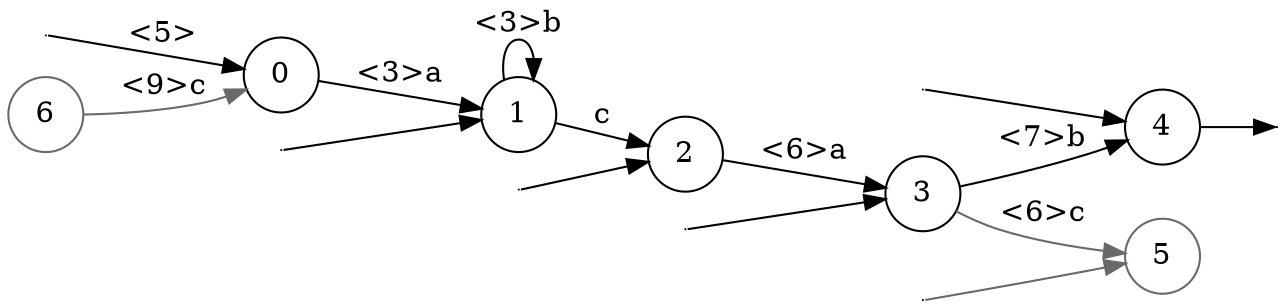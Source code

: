 digraph
{
  vcsn_context = "lal_char(abc)_z"
  rankdir = LR
  {
    node [shape = point, width = 0]
    I0
    I1
    I2
    I3
    I4
    I5
    F4
  }
  {
    node [shape = circle]
    0
    1
    2
    3
    4
    5 [color = DimGray]
    6 [color = DimGray]
  }
  I0 -> 0 [label = "<5>"]
  I1 -> 1
  I2 -> 2
  I3 -> 3
  I4 -> 4
  I5 -> 5 [color = DimGray]
  0 -> 1 [label = "<3>a"]
  1 -> 1 [label = "<3>b"]
  1 -> 2 [label = "c"]
  2 -> 3 [label = "<6>a"]
  3 -> 4 [label = "<7>b"]
  3 -> 5 [label = "<6>c", color = DimGray]
  4 -> F4
  6 -> 0 [label = "<9>c", color = DimGray]
}